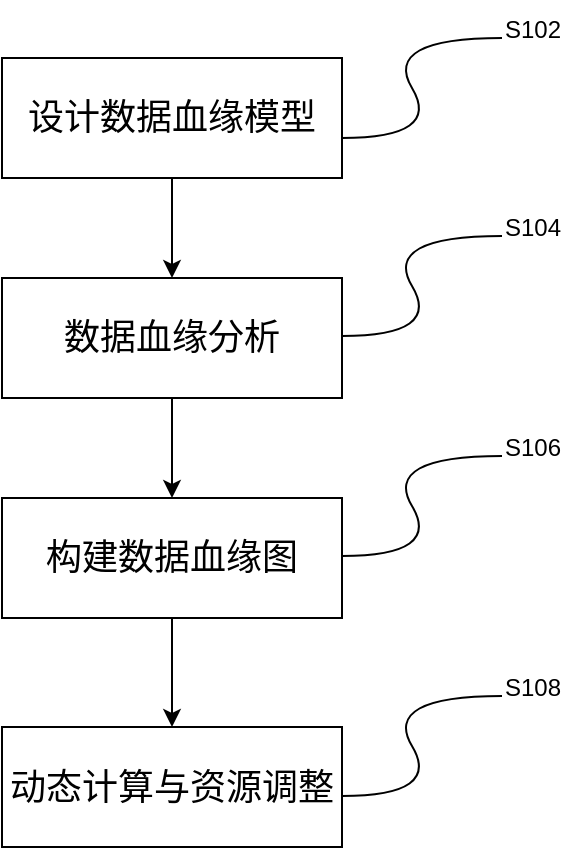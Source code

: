 <mxfile version="21.8.0" type="github" pages="2">
  <diagram name="第 1 页" id="1T-93aZBtWUWsuB6PJng">
    <mxGraphModel dx="1434" dy="780" grid="1" gridSize="10" guides="1" tooltips="1" connect="1" arrows="1" fold="1" page="1" pageScale="1" pageWidth="827" pageHeight="1169" math="0" shadow="0">
      <root>
        <mxCell id="0" />
        <mxCell id="1" parent="0" />
        <mxCell id="ghUi32SfYxXEX1xinj7Y-5" style="edgeStyle=orthogonalEdgeStyle;rounded=0;orthogonalLoop=1;jettySize=auto;html=1;" edge="1" parent="1" source="ghUi32SfYxXEX1xinj7Y-1" target="ghUi32SfYxXEX1xinj7Y-2">
          <mxGeometry relative="1" as="geometry" />
        </mxCell>
        <mxCell id="ghUi32SfYxXEX1xinj7Y-1" value="&lt;font style=&quot;font-size: 18px;&quot;&gt;设计数据血缘模型&lt;/font&gt;" style="rounded=0;whiteSpace=wrap;html=1;" vertex="1" parent="1">
          <mxGeometry x="330" y="190" width="170" height="60" as="geometry" />
        </mxCell>
        <mxCell id="ghUi32SfYxXEX1xinj7Y-6" style="edgeStyle=orthogonalEdgeStyle;rounded=0;orthogonalLoop=1;jettySize=auto;html=1;entryX=0.5;entryY=0;entryDx=0;entryDy=0;" edge="1" parent="1" source="ghUi32SfYxXEX1xinj7Y-2" target="ghUi32SfYxXEX1xinj7Y-3">
          <mxGeometry relative="1" as="geometry" />
        </mxCell>
        <mxCell id="ghUi32SfYxXEX1xinj7Y-2" value="&lt;font style=&quot;font-size: 18px;&quot;&gt;数据血缘分析&lt;/font&gt;" style="rounded=0;whiteSpace=wrap;html=1;" vertex="1" parent="1">
          <mxGeometry x="330" y="300" width="170" height="60" as="geometry" />
        </mxCell>
        <mxCell id="ghUi32SfYxXEX1xinj7Y-7" style="edgeStyle=orthogonalEdgeStyle;rounded=0;orthogonalLoop=1;jettySize=auto;html=1;" edge="1" parent="1" source="ghUi32SfYxXEX1xinj7Y-3" target="ghUi32SfYxXEX1xinj7Y-4">
          <mxGeometry relative="1" as="geometry" />
        </mxCell>
        <mxCell id="ghUi32SfYxXEX1xinj7Y-3" value="&lt;font style=&quot;font-size: 18px;&quot;&gt;构建数据血缘图&lt;/font&gt;" style="rounded=0;whiteSpace=wrap;html=1;" vertex="1" parent="1">
          <mxGeometry x="330" y="410" width="170" height="60" as="geometry" />
        </mxCell>
        <mxCell id="ghUi32SfYxXEX1xinj7Y-4" value="&lt;font style=&quot;font-size: 18px;&quot;&gt;动态计算与资源调整&lt;/font&gt;" style="rounded=0;whiteSpace=wrap;html=1;" vertex="1" parent="1">
          <mxGeometry x="330" y="524.5" width="170" height="60" as="geometry" />
        </mxCell>
        <mxCell id="xi-kv7bJiEwfVNWZqVPa-5" value="" style="curved=1;endArrow=none;html=1;rounded=0;endFill=0;" edge="1" parent="1">
          <mxGeometry width="50" height="50" relative="1" as="geometry">
            <mxPoint x="500" y="230" as="sourcePoint" />
            <mxPoint x="580" y="180" as="targetPoint" />
            <Array as="points">
              <mxPoint x="550" y="230" />
              <mxPoint x="520" y="180" />
            </Array>
          </mxGeometry>
        </mxCell>
        <mxCell id="xi-kv7bJiEwfVNWZqVPa-6" value="S102" style="text;html=1;align=center;verticalAlign=middle;resizable=0;points=[];autosize=1;strokeColor=none;fillColor=none;" vertex="1" parent="1">
          <mxGeometry x="570" y="161" width="50" height="30" as="geometry" />
        </mxCell>
        <mxCell id="xi-kv7bJiEwfVNWZqVPa-7" value="" style="curved=1;endArrow=none;html=1;rounded=0;endFill=0;" edge="1" parent="1">
          <mxGeometry width="50" height="50" relative="1" as="geometry">
            <mxPoint x="500" y="329" as="sourcePoint" />
            <mxPoint x="580" y="279" as="targetPoint" />
            <Array as="points">
              <mxPoint x="550" y="329" />
              <mxPoint x="520" y="279" />
            </Array>
          </mxGeometry>
        </mxCell>
        <mxCell id="xi-kv7bJiEwfVNWZqVPa-8" value="S104" style="text;html=1;align=center;verticalAlign=middle;resizable=0;points=[];autosize=1;strokeColor=none;fillColor=none;" vertex="1" parent="1">
          <mxGeometry x="570" y="260" width="50" height="30" as="geometry" />
        </mxCell>
        <mxCell id="xi-kv7bJiEwfVNWZqVPa-13" value="" style="curved=1;endArrow=none;html=1;rounded=0;endFill=0;" edge="1" parent="1">
          <mxGeometry width="50" height="50" relative="1" as="geometry">
            <mxPoint x="500" y="439" as="sourcePoint" />
            <mxPoint x="580" y="389" as="targetPoint" />
            <Array as="points">
              <mxPoint x="550" y="439" />
              <mxPoint x="520" y="389" />
            </Array>
          </mxGeometry>
        </mxCell>
        <mxCell id="xi-kv7bJiEwfVNWZqVPa-14" value="S106" style="text;html=1;align=center;verticalAlign=middle;resizable=0;points=[];autosize=1;strokeColor=none;fillColor=none;" vertex="1" parent="1">
          <mxGeometry x="570" y="370" width="50" height="30" as="geometry" />
        </mxCell>
        <mxCell id="xi-kv7bJiEwfVNWZqVPa-15" value="" style="curved=1;endArrow=none;html=1;rounded=0;endFill=0;" edge="1" parent="1">
          <mxGeometry width="50" height="50" relative="1" as="geometry">
            <mxPoint x="500" y="559" as="sourcePoint" />
            <mxPoint x="580" y="509" as="targetPoint" />
            <Array as="points">
              <mxPoint x="550" y="559" />
              <mxPoint x="520" y="509" />
            </Array>
          </mxGeometry>
        </mxCell>
        <mxCell id="xi-kv7bJiEwfVNWZqVPa-16" value="S108" style="text;html=1;align=center;verticalAlign=middle;resizable=0;points=[];autosize=1;strokeColor=none;fillColor=none;" vertex="1" parent="1">
          <mxGeometry x="570" y="490" width="50" height="30" as="geometry" />
        </mxCell>
      </root>
    </mxGraphModel>
  </diagram>
  <diagram id="oAIJJSdPHxfzFHfxD7NA" name="第 2 页">
    <mxGraphModel dx="1269" dy="736" grid="1" gridSize="10" guides="1" tooltips="1" connect="1" arrows="1" fold="1" page="1" pageScale="1" pageWidth="827" pageHeight="1169" math="0" shadow="0">
      <root>
        <mxCell id="0" />
        <mxCell id="1" parent="0" />
        <mxCell id="AY-U6F1RR3BvboshDzJG-1" style="edgeStyle=orthogonalEdgeStyle;rounded=0;orthogonalLoop=1;jettySize=auto;html=1;" edge="1" parent="1" source="AY-U6F1RR3BvboshDzJG-2" target="AY-U6F1RR3BvboshDzJG-4">
          <mxGeometry relative="1" as="geometry" />
        </mxCell>
        <mxCell id="AY-U6F1RR3BvboshDzJG-2" value="&lt;font style=&quot;font-size: 18px;&quot;&gt;根据业务梳理数据之间关系的结构，描述数据的来源、去向以及转换过程，设计出数据血缘模型。识别数据传播路径，数据在数据流中依赖关系及其影响。&lt;/font&gt;" style="rounded=0;whiteSpace=wrap;html=1;" vertex="1" parent="1">
          <mxGeometry x="40" y="169" width="460" height="85" as="geometry" />
        </mxCell>
        <mxCell id="AY-U6F1RR3BvboshDzJG-3" style="edgeStyle=orthogonalEdgeStyle;rounded=0;orthogonalLoop=1;jettySize=auto;html=1;entryX=0.5;entryY=0;entryDx=0;entryDy=0;" edge="1" parent="1" source="AY-U6F1RR3BvboshDzJG-4" target="AY-U6F1RR3BvboshDzJG-6">
          <mxGeometry relative="1" as="geometry" />
        </mxCell>
        <mxCell id="AY-U6F1RR3BvboshDzJG-4" value="&lt;font style=&quot;font-size: 18px;&quot;&gt;进行数据血缘分析，其中最主要的包括基于Flink SQL的静态数据解析和Flink API的动态数据打标、采集、清洗、转换以及特征和属性标注。&lt;/font&gt;" style="rounded=0;whiteSpace=wrap;html=1;" vertex="1" parent="1">
          <mxGeometry x="40" y="300" width="460" height="80" as="geometry" />
        </mxCell>
        <mxCell id="AY-U6F1RR3BvboshDzJG-5" style="edgeStyle=orthogonalEdgeStyle;rounded=0;orthogonalLoop=1;jettySize=auto;html=1;" edge="1" parent="1" source="AY-U6F1RR3BvboshDzJG-6" target="AY-U6F1RR3BvboshDzJG-7">
          <mxGeometry relative="1" as="geometry" />
        </mxCell>
        <mxCell id="AY-U6F1RR3BvboshDzJG-6" value="&lt;span style=&quot;font-size: 18px;&quot;&gt;数据导入到可视化图库，形成了以节点表示数据源、转换或者存储，边表示数据流动的方向的&lt;/span&gt;&lt;font style=&quot;font-size: 18px;&quot;&gt;易于理解的图形表示，即数据血缘图&lt;/font&gt;。" style="rounded=0;whiteSpace=wrap;html=1;" vertex="1" parent="1">
          <mxGeometry x="40" y="422" width="460" height="80" as="geometry" />
        </mxCell>
        <mxCell id="AY-U6F1RR3BvboshDzJG-7" value="&lt;font style=&quot;font-size: 18px;&quot;&gt;依据数据血缘图和实时监控系统运行状态，包括数据流的速度、算子的计算时间、作业耗时等，动态计算与调整&lt;br&gt;资源分配，从而整体提高执行效率&lt;/font&gt;" style="rounded=0;whiteSpace=wrap;html=1;" vertex="1" parent="1">
          <mxGeometry x="40" y="552" width="460" height="75.5" as="geometry" />
        </mxCell>
        <mxCell id="AY-U6F1RR3BvboshDzJG-16" value="" style="group" vertex="1" connectable="0" parent="1">
          <mxGeometry x="520" y="161" width="100" height="69" as="geometry" />
        </mxCell>
        <mxCell id="AY-U6F1RR3BvboshDzJG-8" value="" style="curved=1;endArrow=none;html=1;rounded=0;endFill=0;" edge="1" parent="AY-U6F1RR3BvboshDzJG-16">
          <mxGeometry width="50" height="50" relative="1" as="geometry">
            <mxPoint x="-20" y="69" as="sourcePoint" />
            <mxPoint x="60" y="19" as="targetPoint" />
            <Array as="points">
              <mxPoint x="30" y="69" />
              <mxPoint y="19" />
            </Array>
          </mxGeometry>
        </mxCell>
        <mxCell id="AY-U6F1RR3BvboshDzJG-9" value="S202" style="text;html=1;align=center;verticalAlign=middle;resizable=0;points=[];autosize=1;strokeColor=none;fillColor=none;" vertex="1" parent="AY-U6F1RR3BvboshDzJG-16">
          <mxGeometry x="50" width="50" height="30" as="geometry" />
        </mxCell>
        <mxCell id="AY-U6F1RR3BvboshDzJG-17" value="" style="group" vertex="1" connectable="0" parent="1">
          <mxGeometry x="520" y="260" width="100" height="69" as="geometry" />
        </mxCell>
        <mxCell id="AY-U6F1RR3BvboshDzJG-10" value="" style="curved=1;endArrow=none;html=1;rounded=0;endFill=0;" edge="1" parent="AY-U6F1RR3BvboshDzJG-17">
          <mxGeometry width="50" height="50" relative="1" as="geometry">
            <mxPoint x="-20" y="69" as="sourcePoint" />
            <mxPoint x="60" y="19" as="targetPoint" />
            <Array as="points">
              <mxPoint x="30" y="69" />
              <mxPoint y="19" />
            </Array>
          </mxGeometry>
        </mxCell>
        <mxCell id="AY-U6F1RR3BvboshDzJG-11" value="S204" style="text;html=1;align=center;verticalAlign=middle;resizable=0;points=[];autosize=1;strokeColor=none;fillColor=none;" vertex="1" parent="AY-U6F1RR3BvboshDzJG-17">
          <mxGeometry x="50" width="50" height="30" as="geometry" />
        </mxCell>
        <mxCell id="AY-U6F1RR3BvboshDzJG-18" value="" style="group" vertex="1" connectable="0" parent="1">
          <mxGeometry x="520" y="394" width="100" height="69" as="geometry" />
        </mxCell>
        <mxCell id="AY-U6F1RR3BvboshDzJG-12" value="" style="curved=1;endArrow=none;html=1;rounded=0;endFill=0;" edge="1" parent="AY-U6F1RR3BvboshDzJG-18">
          <mxGeometry width="50" height="50" relative="1" as="geometry">
            <mxPoint x="-20" y="69" as="sourcePoint" />
            <mxPoint x="60" y="19" as="targetPoint" />
            <Array as="points">
              <mxPoint x="30" y="69" />
              <mxPoint y="19" />
            </Array>
          </mxGeometry>
        </mxCell>
        <mxCell id="AY-U6F1RR3BvboshDzJG-13" value="S206" style="text;html=1;align=center;verticalAlign=middle;resizable=0;points=[];autosize=1;strokeColor=none;fillColor=none;" vertex="1" parent="AY-U6F1RR3BvboshDzJG-18">
          <mxGeometry x="50" width="50" height="30" as="geometry" />
        </mxCell>
        <mxCell id="AY-U6F1RR3BvboshDzJG-19" value="" style="group" vertex="1" connectable="0" parent="1">
          <mxGeometry x="520" y="520" width="100" height="69" as="geometry" />
        </mxCell>
        <mxCell id="AY-U6F1RR3BvboshDzJG-14" value="" style="curved=1;endArrow=none;html=1;rounded=0;endFill=0;" edge="1" parent="AY-U6F1RR3BvboshDzJG-19">
          <mxGeometry width="50" height="50" relative="1" as="geometry">
            <mxPoint x="-20" y="69" as="sourcePoint" />
            <mxPoint x="60" y="19" as="targetPoint" />
            <Array as="points">
              <mxPoint x="30" y="69" />
              <mxPoint y="19" />
            </Array>
          </mxGeometry>
        </mxCell>
        <mxCell id="AY-U6F1RR3BvboshDzJG-15" value="S208" style="text;html=1;align=center;verticalAlign=middle;resizable=0;points=[];autosize=1;strokeColor=none;fillColor=none;" vertex="1" parent="AY-U6F1RR3BvboshDzJG-19">
          <mxGeometry x="50" width="50" height="30" as="geometry" />
        </mxCell>
      </root>
    </mxGraphModel>
  </diagram>
</mxfile>
